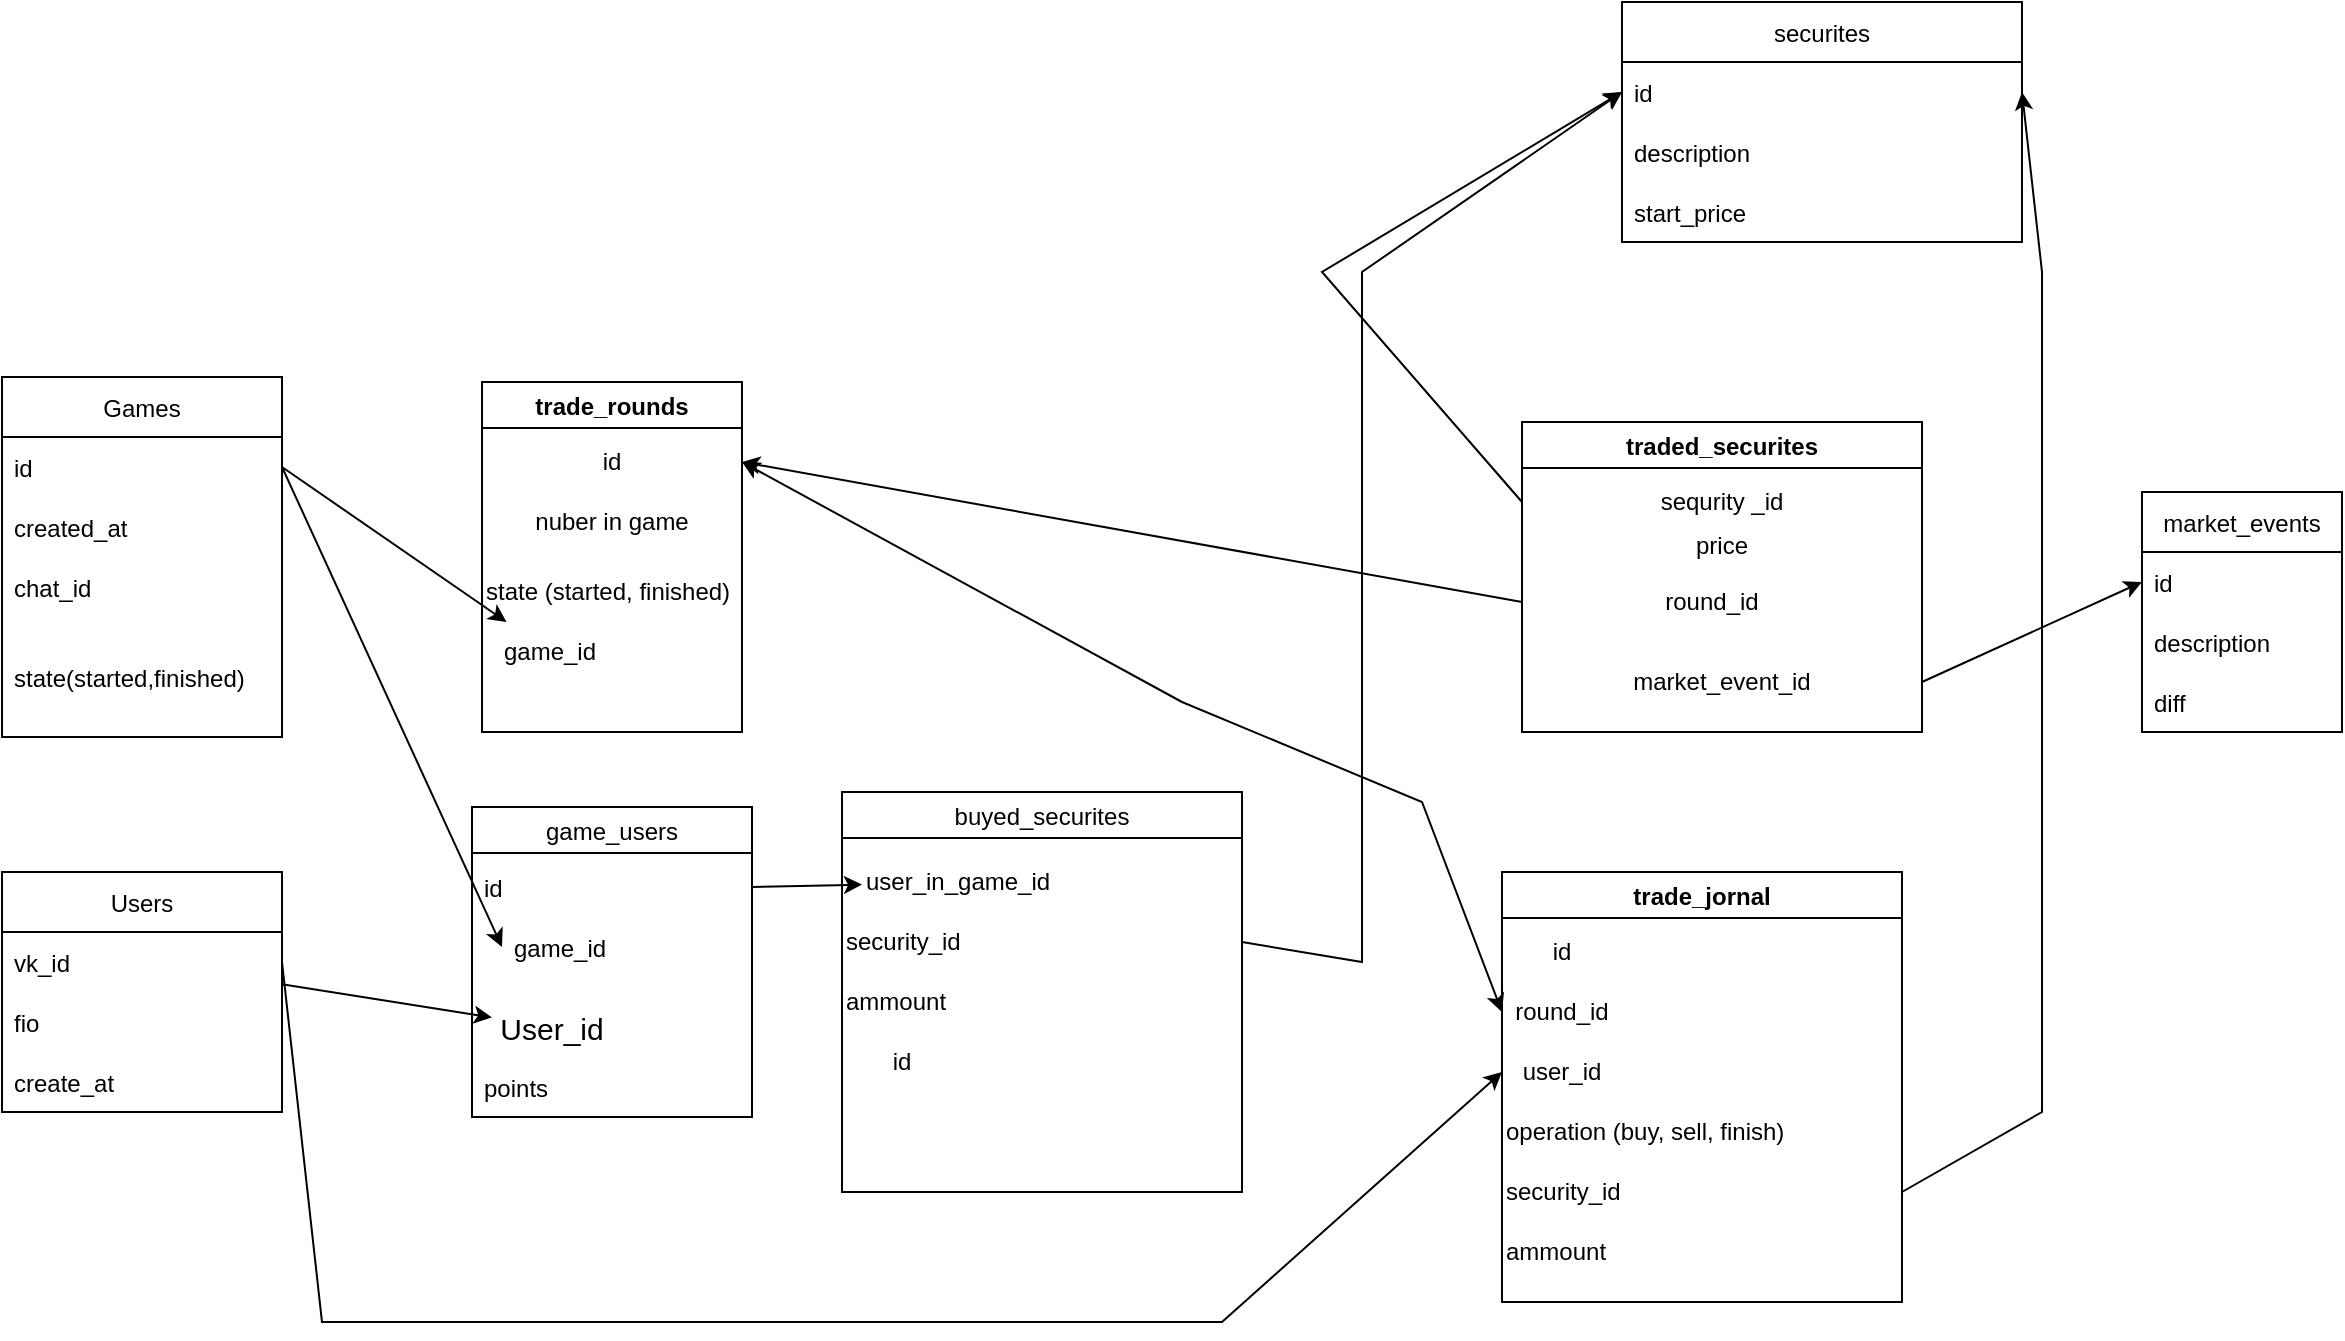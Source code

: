 <mxfile version="16.5.1" type="device"><diagram id="egRGvF4MNrftGE_ga3FI" name="Страница 1"><mxGraphModel dx="1564" dy="2247" grid="1" gridSize="10" guides="1" tooltips="1" connect="1" arrows="1" fold="1" page="1" pageScale="1" pageWidth="827" pageHeight="1169" math="0" shadow="0"><root><mxCell id="0"/><mxCell id="1" parent="0"/><mxCell id="J19xJHU0ULUIQfrzAiBu-1" value="Users" style="swimlane;fontStyle=0;childLayout=stackLayout;horizontal=1;startSize=30;horizontalStack=0;resizeParent=1;resizeParentMax=0;resizeLast=0;collapsible=1;marginBottom=0;" parent="1" vertex="1"><mxGeometry x="140" y="15" width="140" height="120" as="geometry"/></mxCell><mxCell id="J19xJHU0ULUIQfrzAiBu-2" value="vk_id" style="text;strokeColor=none;fillColor=none;align=left;verticalAlign=middle;spacingLeft=4;spacingRight=4;overflow=hidden;points=[[0,0.5],[1,0.5]];portConstraint=eastwest;rotatable=0;" parent="J19xJHU0ULUIQfrzAiBu-1" vertex="1"><mxGeometry y="30" width="140" height="30" as="geometry"/></mxCell><mxCell id="J19xJHU0ULUIQfrzAiBu-3" value="fio" style="text;strokeColor=none;fillColor=none;align=left;verticalAlign=middle;spacingLeft=4;spacingRight=4;overflow=hidden;points=[[0,0.5],[1,0.5]];portConstraint=eastwest;rotatable=0;" parent="J19xJHU0ULUIQfrzAiBu-1" vertex="1"><mxGeometry y="60" width="140" height="30" as="geometry"/></mxCell><mxCell id="J19xJHU0ULUIQfrzAiBu-4" value="create_at" style="text;strokeColor=none;fillColor=none;align=left;verticalAlign=middle;spacingLeft=4;spacingRight=4;overflow=hidden;points=[[0,0.5],[1,0.5]];portConstraint=eastwest;rotatable=0;" parent="J19xJHU0ULUIQfrzAiBu-1" vertex="1"><mxGeometry y="90" width="140" height="30" as="geometry"/></mxCell><mxCell id="J19xJHU0ULUIQfrzAiBu-5" value="Games" style="swimlane;fontStyle=0;childLayout=stackLayout;horizontal=1;startSize=30;horizontalStack=0;resizeParent=1;resizeParentMax=0;resizeLast=0;collapsible=1;marginBottom=0;" parent="1" vertex="1"><mxGeometry x="140" y="-232.5" width="140" height="180" as="geometry"/></mxCell><mxCell id="J19xJHU0ULUIQfrzAiBu-6" value="id" style="text;strokeColor=none;fillColor=none;align=left;verticalAlign=middle;spacingLeft=4;spacingRight=4;overflow=hidden;points=[[0,0.5],[1,0.5]];portConstraint=eastwest;rotatable=0;" parent="J19xJHU0ULUIQfrzAiBu-5" vertex="1"><mxGeometry y="30" width="140" height="30" as="geometry"/></mxCell><mxCell id="J19xJHU0ULUIQfrzAiBu-7" value="created_at" style="text;strokeColor=none;fillColor=none;align=left;verticalAlign=middle;spacingLeft=4;spacingRight=4;overflow=hidden;points=[[0,0.5],[1,0.5]];portConstraint=eastwest;rotatable=0;" parent="J19xJHU0ULUIQfrzAiBu-5" vertex="1"><mxGeometry y="60" width="140" height="30" as="geometry"/></mxCell><mxCell id="J19xJHU0ULUIQfrzAiBu-8" value="chat_id" style="text;strokeColor=none;fillColor=none;align=left;verticalAlign=middle;spacingLeft=4;spacingRight=4;overflow=hidden;points=[[0,0.5],[1,0.5]];portConstraint=eastwest;rotatable=0;" parent="J19xJHU0ULUIQfrzAiBu-5" vertex="1"><mxGeometry y="90" width="140" height="30" as="geometry"/></mxCell><mxCell id="J19xJHU0ULUIQfrzAiBu-9" value="state(started,finished)" style="text;strokeColor=none;fillColor=none;align=left;verticalAlign=middle;spacingLeft=4;spacingRight=4;overflow=hidden;points=[[0,0.5],[1,0.5]];portConstraint=eastwest;rotatable=0;fontSize=12;" parent="J19xJHU0ULUIQfrzAiBu-5" vertex="1"><mxGeometry y="120" width="140" height="60" as="geometry"/></mxCell><mxCell id="J19xJHU0ULUIQfrzAiBu-10" value="securites" style="swimlane;fontStyle=0;childLayout=stackLayout;horizontal=1;startSize=30;horizontalStack=0;resizeParent=1;resizeParentMax=0;resizeLast=0;collapsible=1;marginBottom=0;" parent="1" vertex="1"><mxGeometry x="950" y="-420" width="200" height="120" as="geometry"/></mxCell><mxCell id="J19xJHU0ULUIQfrzAiBu-11" value="id" style="text;strokeColor=none;fillColor=none;align=left;verticalAlign=middle;spacingLeft=4;spacingRight=4;overflow=hidden;points=[[0,0.5],[1,0.5]];portConstraint=eastwest;rotatable=0;" parent="J19xJHU0ULUIQfrzAiBu-10" vertex="1"><mxGeometry y="30" width="200" height="30" as="geometry"/></mxCell><mxCell id="J19xJHU0ULUIQfrzAiBu-12" value="description" style="text;strokeColor=none;fillColor=none;align=left;verticalAlign=middle;spacingLeft=4;spacingRight=4;overflow=hidden;points=[[0,0.5],[1,0.5]];portConstraint=eastwest;rotatable=0;" parent="J19xJHU0ULUIQfrzAiBu-10" vertex="1"><mxGeometry y="60" width="200" height="30" as="geometry"/></mxCell><mxCell id="J19xJHU0ULUIQfrzAiBu-13" value="start_price" style="text;strokeColor=none;fillColor=none;align=left;verticalAlign=middle;spacingLeft=4;spacingRight=4;overflow=hidden;points=[[0,0.5],[1,0.5]];portConstraint=eastwest;rotatable=0;" parent="J19xJHU0ULUIQfrzAiBu-10" vertex="1"><mxGeometry y="90" width="200" height="30" as="geometry"/></mxCell><mxCell id="J19xJHU0ULUIQfrzAiBu-14" value="market_events" style="swimlane;fontStyle=0;childLayout=stackLayout;horizontal=1;startSize=30;horizontalStack=0;resizeParent=1;resizeParentMax=0;resizeLast=0;collapsible=1;marginBottom=0;" parent="1" vertex="1"><mxGeometry x="1210" y="-175" width="100" height="120" as="geometry"/></mxCell><mxCell id="J19xJHU0ULUIQfrzAiBu-15" value="id" style="text;strokeColor=none;fillColor=none;align=left;verticalAlign=middle;spacingLeft=4;spacingRight=4;overflow=hidden;points=[[0,0.5],[1,0.5]];portConstraint=eastwest;rotatable=0;" parent="J19xJHU0ULUIQfrzAiBu-14" vertex="1"><mxGeometry y="30" width="100" height="30" as="geometry"/></mxCell><mxCell id="J19xJHU0ULUIQfrzAiBu-16" value="description" style="text;strokeColor=none;fillColor=none;align=left;verticalAlign=middle;spacingLeft=4;spacingRight=4;overflow=hidden;points=[[0,0.5],[1,0.5]];portConstraint=eastwest;rotatable=0;" parent="J19xJHU0ULUIQfrzAiBu-14" vertex="1"><mxGeometry y="60" width="100" height="30" as="geometry"/></mxCell><mxCell id="J19xJHU0ULUIQfrzAiBu-17" value="diff" style="text;strokeColor=none;fillColor=none;align=left;verticalAlign=middle;spacingLeft=4;spacingRight=4;overflow=hidden;points=[[0,0.5],[1,0.5]];portConstraint=eastwest;rotatable=0;" parent="J19xJHU0ULUIQfrzAiBu-14" vertex="1"><mxGeometry y="90" width="100" height="30" as="geometry"/></mxCell><mxCell id="J19xJHU0ULUIQfrzAiBu-18" value="game_users" style="swimlane;fontSize=12;fontStyle=0" parent="1" vertex="1"><mxGeometry x="375" y="-17.5" width="140" height="155" as="geometry"/></mxCell><mxCell id="J19xJHU0ULUIQfrzAiBu-19" value="game_id" style="text;strokeColor=none;fillColor=none;align=left;verticalAlign=middle;spacingLeft=4;spacingRight=4;overflow=hidden;points=[[0,0.5],[1,0.5]];portConstraint=eastwest;rotatable=0;" parent="J19xJHU0ULUIQfrzAiBu-18" vertex="1"><mxGeometry x="15" y="55" width="110" height="30" as="geometry"/></mxCell><mxCell id="J19xJHU0ULUIQfrzAiBu-20" value="User_id" style="text;html=1;strokeColor=none;fillColor=none;align=center;verticalAlign=middle;whiteSpace=wrap;rounded=0;fontSize=15;" parent="J19xJHU0ULUIQfrzAiBu-18" vertex="1"><mxGeometry x="10" y="95" width="60" height="30" as="geometry"/></mxCell><mxCell id="J19xJHU0ULUIQfrzAiBu-21" value="points" style="text;strokeColor=none;fillColor=none;align=left;verticalAlign=middle;spacingLeft=4;spacingRight=4;overflow=hidden;points=[[0,0.5],[1,0.5]];portConstraint=eastwest;rotatable=0;" parent="J19xJHU0ULUIQfrzAiBu-18" vertex="1"><mxGeometry y="125" width="140" height="30" as="geometry"/></mxCell><mxCell id="J19xJHU0ULUIQfrzAiBu-22" value="id" style="text;strokeColor=none;fillColor=none;align=left;verticalAlign=middle;spacingLeft=4;spacingRight=4;overflow=hidden;points=[[0,0.5],[1,0.5]];portConstraint=eastwest;rotatable=0;" parent="J19xJHU0ULUIQfrzAiBu-18" vertex="1"><mxGeometry y="25" width="140" height="30" as="geometry"/></mxCell><mxCell id="J19xJHU0ULUIQfrzAiBu-23" value="" style="endArrow=classic;html=1;rounded=0;fontSize=15;exitX=1;exitY=0.5;exitDx=0;exitDy=0;entryX=0;entryY=0.5;entryDx=0;entryDy=0;" parent="1" source="J19xJHU0ULUIQfrzAiBu-6" target="J19xJHU0ULUIQfrzAiBu-19" edge="1"><mxGeometry width="50" height="50" relative="1" as="geometry"><mxPoint x="400" y="120" as="sourcePoint"/><mxPoint x="450" y="70" as="targetPoint"/><Array as="points"/></mxGeometry></mxCell><mxCell id="J19xJHU0ULUIQfrzAiBu-24" value="" style="endArrow=classic;html=1;rounded=0;fontSize=15;" parent="1" source="J19xJHU0ULUIQfrzAiBu-2" target="J19xJHU0ULUIQfrzAiBu-20" edge="1"><mxGeometry width="50" height="50" relative="1" as="geometry"><mxPoint x="400" y="120" as="sourcePoint"/><mxPoint x="450" y="70" as="targetPoint"/><Array as="points"/></mxGeometry></mxCell><mxCell id="J19xJHU0ULUIQfrzAiBu-25" value="buyed_securites" style="swimlane;fontSize=12;fontStyle=0" parent="1" vertex="1"><mxGeometry x="560" y="-25" width="200" height="200" as="geometry"/></mxCell><mxCell id="J19xJHU0ULUIQfrzAiBu-26" value="user_in_game_id" style="text;html=1;strokeColor=none;fillColor=none;align=left;verticalAlign=middle;whiteSpace=wrap;rounded=0;fontSize=12;" parent="J19xJHU0ULUIQfrzAiBu-25" vertex="1"><mxGeometry x="10" y="30" width="120" height="30" as="geometry"/></mxCell><mxCell id="J19xJHU0ULUIQfrzAiBu-27" value="security_id" style="text;html=1;strokeColor=none;fillColor=none;align=left;verticalAlign=middle;whiteSpace=wrap;rounded=0;fontSize=12;" parent="J19xJHU0ULUIQfrzAiBu-25" vertex="1"><mxGeometry y="60" width="200" height="30" as="geometry"/></mxCell><mxCell id="J19xJHU0ULUIQfrzAiBu-28" value="ammount" style="text;html=1;strokeColor=none;fillColor=none;align=left;verticalAlign=middle;whiteSpace=wrap;rounded=0;fontSize=12;" parent="J19xJHU0ULUIQfrzAiBu-25" vertex="1"><mxGeometry y="90" width="120" height="30" as="geometry"/></mxCell><mxCell id="dBHs8XDtYasOoxeu3f23-4" value="id" style="text;html=1;strokeColor=none;fillColor=none;align=center;verticalAlign=middle;whiteSpace=wrap;rounded=0;" vertex="1" parent="J19xJHU0ULUIQfrzAiBu-25"><mxGeometry y="120" width="60" height="30" as="geometry"/></mxCell><mxCell id="J19xJHU0ULUIQfrzAiBu-29" value="" style="endArrow=classic;html=1;rounded=0;fontSize=12;exitX=1;exitY=0.5;exitDx=0;exitDy=0;" parent="1" source="J19xJHU0ULUIQfrzAiBu-22" target="J19xJHU0ULUIQfrzAiBu-26" edge="1"><mxGeometry width="50" height="50" relative="1" as="geometry"><mxPoint x="400" y="100" as="sourcePoint"/><mxPoint x="450" y="50" as="targetPoint"/></mxGeometry></mxCell><mxCell id="J19xJHU0ULUIQfrzAiBu-30" value="" style="endArrow=classic;html=1;rounded=0;fontSize=12;exitX=1;exitY=0.5;exitDx=0;exitDy=0;entryX=0;entryY=0.5;entryDx=0;entryDy=0;" parent="1" source="J19xJHU0ULUIQfrzAiBu-27" edge="1" target="J19xJHU0ULUIQfrzAiBu-11"><mxGeometry width="50" height="50" relative="1" as="geometry"><mxPoint x="860" y="190" as="sourcePoint"/><mxPoint x="870.0" y="-285" as="targetPoint"/><Array as="points"><mxPoint x="820" y="60"/><mxPoint x="820" y="-285"/></Array></mxGeometry></mxCell><mxCell id="J19xJHU0ULUIQfrzAiBu-31" value="" style="endArrow=classic;html=1;rounded=0;fontSize=12;entryX=0;entryY=0.5;entryDx=0;entryDy=0;exitX=0;exitY=0.5;exitDx=0;exitDy=0;" parent="1" source="J19xJHU0ULUIQfrzAiBu-50" target="J19xJHU0ULUIQfrzAiBu-11" edge="1"><mxGeometry width="50" height="50" relative="1" as="geometry"><mxPoint x="855" y="-155" as="sourcePoint"/><mxPoint x="730" y="-60" as="targetPoint"/><Array as="points"><mxPoint x="800" y="-285"/></Array></mxGeometry></mxCell><mxCell id="J19xJHU0ULUIQfrzAiBu-32" value="trade_rounds" style="swimlane;fontSize=12;" parent="1" vertex="1"><mxGeometry x="380" y="-230" width="130" height="175" as="geometry"/></mxCell><mxCell id="J19xJHU0ULUIQfrzAiBu-33" value="game_id" style="text;html=1;strokeColor=none;fillColor=none;align=center;verticalAlign=middle;whiteSpace=wrap;rounded=0;fontSize=12;" parent="J19xJHU0ULUIQfrzAiBu-32" vertex="1"><mxGeometry x="4" y="120" width="60" height="30" as="geometry"/></mxCell><mxCell id="J19xJHU0ULUIQfrzAiBu-34" value="id" style="text;html=1;strokeColor=none;fillColor=none;align=center;verticalAlign=middle;whiteSpace=wrap;rounded=0;fontSize=12;" parent="J19xJHU0ULUIQfrzAiBu-32" vertex="1"><mxGeometry y="25" width="130" height="30" as="geometry"/></mxCell><mxCell id="J19xJHU0ULUIQfrzAiBu-35" value="state (started, finished)" style="text;html=1;strokeColor=none;fillColor=none;align=left;verticalAlign=middle;whiteSpace=wrap;rounded=0;fontSize=12;" parent="J19xJHU0ULUIQfrzAiBu-32" vertex="1"><mxGeometry y="90" width="130" height="30" as="geometry"/></mxCell><mxCell id="J19xJHU0ULUIQfrzAiBu-36" value="nuber in game" style="text;html=1;strokeColor=none;fillColor=none;align=center;verticalAlign=middle;whiteSpace=wrap;rounded=0;fontSize=12;" parent="J19xJHU0ULUIQfrzAiBu-32" vertex="1"><mxGeometry y="55" width="130" height="30" as="geometry"/></mxCell><mxCell id="J19xJHU0ULUIQfrzAiBu-37" value="" style="endArrow=classic;html=1;rounded=0;fontSize=12;entryX=0;entryY=0.5;entryDx=0;entryDy=0;" parent="1" target="J19xJHU0ULUIQfrzAiBu-40" edge="1"><mxGeometry width="50" height="50" relative="1" as="geometry"><mxPoint x="730.0" y="-70" as="sourcePoint"/><mxPoint x="600" y="-220" as="targetPoint"/><Array as="points"><mxPoint x="850" y="-20"/></Array></mxGeometry></mxCell><mxCell id="J19xJHU0ULUIQfrzAiBu-38" value="" style="endArrow=classic;html=1;rounded=0;fontSize=12;exitX=1;exitY=0.5;exitDx=0;exitDy=0;" parent="1" source="J19xJHU0ULUIQfrzAiBu-6" target="J19xJHU0ULUIQfrzAiBu-33" edge="1"><mxGeometry width="50" height="50" relative="1" as="geometry"><mxPoint x="540" y="-10" as="sourcePoint"/><mxPoint x="590" y="-60" as="targetPoint"/><Array as="points"/></mxGeometry></mxCell><mxCell id="J19xJHU0ULUIQfrzAiBu-39" value="trade_jornal" style="swimlane;fontSize=12;" parent="1" vertex="1"><mxGeometry x="890" y="15" width="200" height="215" as="geometry"/></mxCell><mxCell id="J19xJHU0ULUIQfrzAiBu-40" value="round_id" style="text;html=1;strokeColor=none;fillColor=none;align=center;verticalAlign=middle;whiteSpace=wrap;rounded=0;fontSize=12;" parent="J19xJHU0ULUIQfrzAiBu-39" vertex="1"><mxGeometry y="55" width="60" height="30" as="geometry"/></mxCell><mxCell id="J19xJHU0ULUIQfrzAiBu-41" value="user_id" style="text;html=1;strokeColor=none;fillColor=none;align=center;verticalAlign=middle;whiteSpace=wrap;rounded=0;fontSize=12;" parent="J19xJHU0ULUIQfrzAiBu-39" vertex="1"><mxGeometry y="85" width="60" height="30" as="geometry"/></mxCell><mxCell id="J19xJHU0ULUIQfrzAiBu-42" value="operation (buy, sell, finish)" style="text;html=1;strokeColor=none;fillColor=none;align=left;verticalAlign=middle;whiteSpace=wrap;rounded=0;fontSize=12;" parent="J19xJHU0ULUIQfrzAiBu-39" vertex="1"><mxGeometry y="115" width="200" height="30" as="geometry"/></mxCell><mxCell id="J19xJHU0ULUIQfrzAiBu-43" value="&lt;span style=&quot;&quot;&gt;security_id&lt;/span&gt;" style="text;html=1;strokeColor=none;fillColor=none;align=left;verticalAlign=middle;whiteSpace=wrap;rounded=0;fontSize=12;" parent="J19xJHU0ULUIQfrzAiBu-39" vertex="1"><mxGeometry y="145" width="200" height="30" as="geometry"/></mxCell><mxCell id="J19xJHU0ULUIQfrzAiBu-44" value="id" style="text;html=1;strokeColor=none;fillColor=none;align=center;verticalAlign=middle;whiteSpace=wrap;rounded=0;fontSize=12;" parent="J19xJHU0ULUIQfrzAiBu-39" vertex="1"><mxGeometry y="25" width="60" height="30" as="geometry"/></mxCell><mxCell id="J19xJHU0ULUIQfrzAiBu-45" value="ammount" style="text;html=1;strokeColor=none;fillColor=none;align=left;verticalAlign=middle;whiteSpace=wrap;rounded=0;fontSize=12;" parent="J19xJHU0ULUIQfrzAiBu-39" vertex="1"><mxGeometry y="175" width="120" height="30" as="geometry"/></mxCell><mxCell id="J19xJHU0ULUIQfrzAiBu-46" value="" style="endArrow=classic;html=1;rounded=0;fontSize=12;exitX=1;exitY=0.5;exitDx=0;exitDy=0;entryX=0;entryY=0.5;entryDx=0;entryDy=0;" parent="1" source="J19xJHU0ULUIQfrzAiBu-2" target="J19xJHU0ULUIQfrzAiBu-41" edge="1"><mxGeometry width="50" height="50" relative="1" as="geometry"><mxPoint x="300" y="190" as="sourcePoint"/><mxPoint x="350" y="140" as="targetPoint"/><Array as="points"><mxPoint x="300" y="240"/><mxPoint x="750" y="240"/></Array></mxGeometry></mxCell><mxCell id="J19xJHU0ULUIQfrzAiBu-47" value="" style="endArrow=classic;html=1;rounded=0;fontSize=12;exitX=1;exitY=0.5;exitDx=0;exitDy=0;entryX=1;entryY=0.5;entryDx=0;entryDy=0;" parent="1" source="J19xJHU0ULUIQfrzAiBu-43" target="J19xJHU0ULUIQfrzAiBu-11" edge="1"><mxGeometry width="50" height="50" relative="1" as="geometry"><mxPoint x="700" y="-10" as="sourcePoint"/><mxPoint x="750" y="-60" as="targetPoint"/><Array as="points"><mxPoint x="1160" y="135"/><mxPoint x="1160" y="-285"/></Array></mxGeometry></mxCell><mxCell id="J19xJHU0ULUIQfrzAiBu-48" value="" style="endArrow=classic;html=1;rounded=0;fontSize=12;entryX=1;entryY=0.5;entryDx=0;entryDy=0;" parent="1" target="J19xJHU0ULUIQfrzAiBu-34" edge="1"><mxGeometry width="50" height="50" relative="1" as="geometry"><mxPoint x="730.0" y="-70" as="sourcePoint"/><mxPoint x="590" y="-190" as="targetPoint"/><Array as="points"/></mxGeometry></mxCell><mxCell id="J19xJHU0ULUIQfrzAiBu-49" value="traded_securites" style="swimlane;fontSize=12;" parent="1" vertex="1"><mxGeometry x="900" y="-210" width="200" height="155" as="geometry"/></mxCell><mxCell id="J19xJHU0ULUIQfrzAiBu-50" value="sequrity _id" style="text;html=1;strokeColor=none;fillColor=none;align=center;verticalAlign=middle;whiteSpace=wrap;rounded=0;fontSize=12;" parent="J19xJHU0ULUIQfrzAiBu-49" vertex="1"><mxGeometry y="25" width="200" height="30" as="geometry"/></mxCell><mxCell id="J19xJHU0ULUIQfrzAiBu-51" value="price" style="text;html=1;strokeColor=none;fillColor=none;align=center;verticalAlign=middle;whiteSpace=wrap;rounded=0;fontSize=12;" parent="J19xJHU0ULUIQfrzAiBu-49" vertex="1"><mxGeometry y="47" width="200" height="30" as="geometry"/></mxCell><mxCell id="J19xJHU0ULUIQfrzAiBu-52" value="round_id" style="text;html=1;strokeColor=none;fillColor=none;align=center;verticalAlign=middle;whiteSpace=wrap;rounded=0;fontSize=12;" parent="J19xJHU0ULUIQfrzAiBu-49" vertex="1"><mxGeometry y="75" width="190" height="30" as="geometry"/></mxCell><mxCell id="J19xJHU0ULUIQfrzAiBu-53" value="market_event_id" style="text;html=1;strokeColor=none;fillColor=none;align=center;verticalAlign=middle;whiteSpace=wrap;rounded=0;fontSize=12;" parent="J19xJHU0ULUIQfrzAiBu-49" vertex="1"><mxGeometry y="115" width="200" height="30" as="geometry"/></mxCell><mxCell id="J19xJHU0ULUIQfrzAiBu-54" value="" style="endArrow=classic;html=1;rounded=0;fontSize=12;exitX=1;exitY=0.5;exitDx=0;exitDy=0;entryX=0;entryY=0.5;entryDx=0;entryDy=0;" parent="1" source="J19xJHU0ULUIQfrzAiBu-53" target="J19xJHU0ULUIQfrzAiBu-15" edge="1"><mxGeometry width="50" height="50" relative="1" as="geometry"><mxPoint x="650" y="-60" as="sourcePoint"/><mxPoint x="1250" y="-120" as="targetPoint"/><Array as="points"/></mxGeometry></mxCell><mxCell id="dBHs8XDtYasOoxeu3f23-1" value="" style="endArrow=classic;html=1;rounded=0;entryX=1;entryY=0.5;entryDx=0;entryDy=0;exitX=0;exitY=0.5;exitDx=0;exitDy=0;" edge="1" parent="1" source="J19xJHU0ULUIQfrzAiBu-52" target="J19xJHU0ULUIQfrzAiBu-34"><mxGeometry width="50" height="50" relative="1" as="geometry"><mxPoint x="780" y="-60" as="sourcePoint"/><mxPoint x="830" y="-110" as="targetPoint"/></mxGeometry></mxCell></root></mxGraphModel></diagram></mxfile>